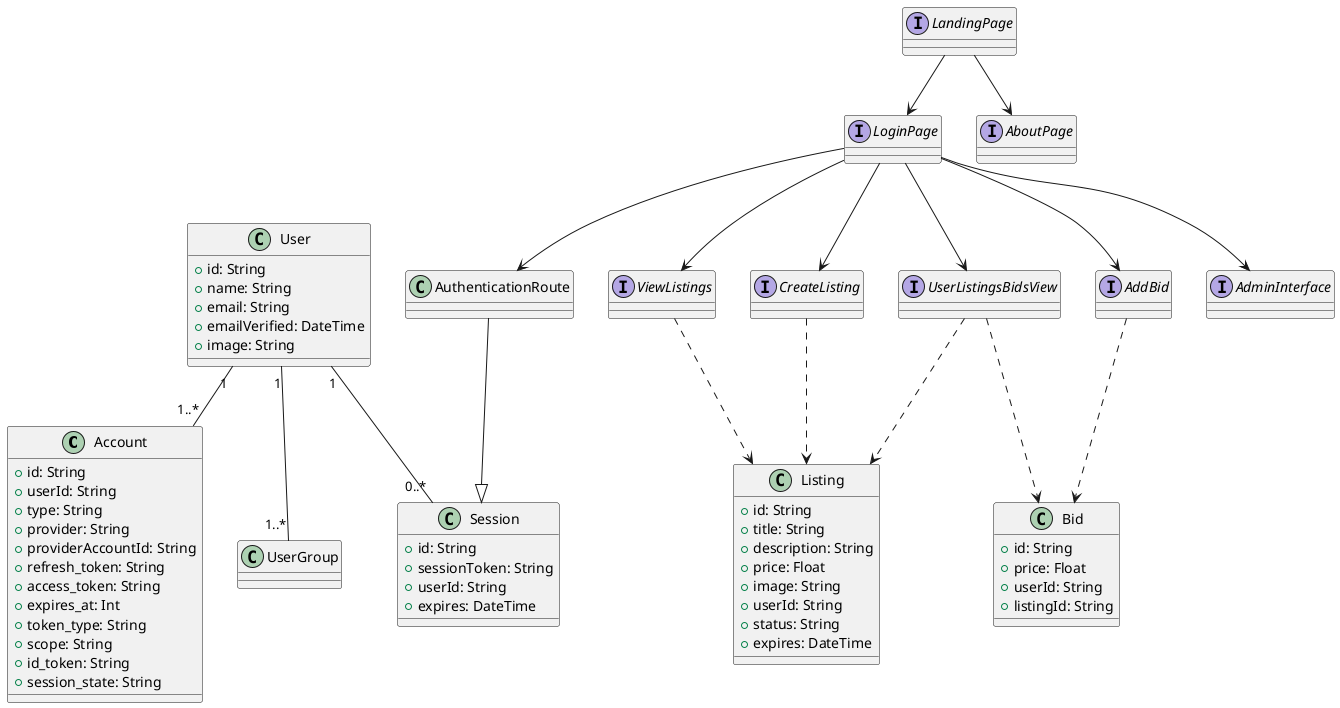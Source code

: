 @startuml ClassDiagram

class Account {
  +id: String
  +userId: String
  +type: String
  +provider: String
  +providerAccountId: String
  +refresh_token: String
  +access_token: String
  +expires_at: Int
  +token_type: String
  +scope: String
  +id_token: String
  +session_state: String
}

class Session {
  +id: String
  +sessionToken: String
  +userId: String
  +expires: DateTime
}

class User {
  +id: String
  +name: String
  +email: String
  +emailVerified: DateTime
  +image: String
}

class Listing {
  +id: String
  +title: String
  +description: String
  +price: Float
  +image: String
  +userId: String
  +status: String
  +expires: DateTime
}

class Bid {
  +id: String
  +price: Float
  +userId: String
  +listingId: String
}

interface LandingPage
interface AboutPage
interface LoginPage
interface ViewListings
interface AddBid
interface CreateListing
interface UserListingsBidsView
interface AdminInterface

' one to many association between user and sessions
User "1" -- "0..*" Session
User "1" -- "1..*" Account
User "1" -- "1..*" UserGroup


AuthenticationRoute --|> Session


LandingPage --> AboutPage
LandingPage --> LoginPage
LoginPage --> AuthenticationRoute
LoginPage --> ViewListings
LoginPage --> AddBid
LoginPage --> CreateListing
LoginPage --> UserListingsBidsView
LoginPage --> AdminInterface


' dependencies
ViewListings ..> Listing
AddBid ..> Bid
CreateListing ..> Listing
UserListingsBidsView ..> Listing
UserListingsBidsView ..> Bid

@enduml
